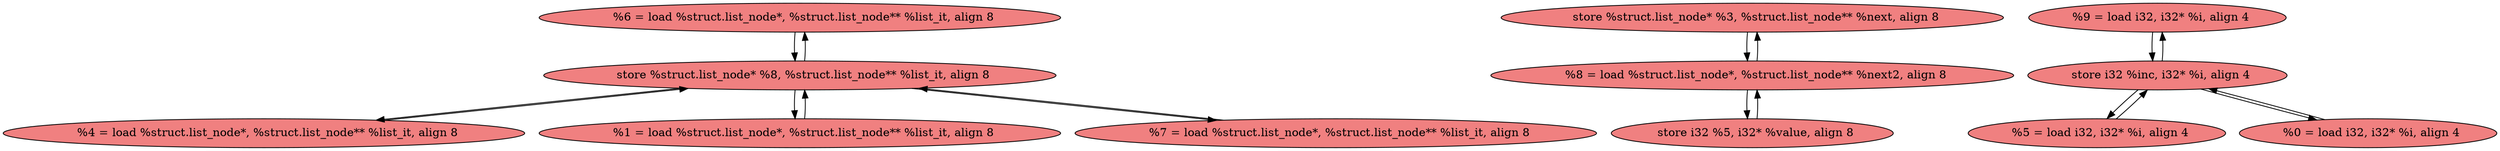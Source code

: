 
digraph G {


node75 [fillcolor=lightcoral,label="  %6 = load %struct.list_node*, %struct.list_node** %list_it, align 8",shape=ellipse,style=filled ]
node72 [fillcolor=lightcoral,label="  %4 = load %struct.list_node*, %struct.list_node** %list_it, align 8",shape=ellipse,style=filled ]
node71 [fillcolor=lightcoral,label="  store %struct.list_node* %3, %struct.list_node** %next, align 8",shape=ellipse,style=filled ]
node65 [fillcolor=lightcoral,label="  %9 = load i32, i32* %i, align 4",shape=ellipse,style=filled ]
node69 [fillcolor=lightcoral,label="  %1 = load %struct.list_node*, %struct.list_node** %list_it, align 8",shape=ellipse,style=filled ]
node74 [fillcolor=lightcoral,label="  %5 = load i32, i32* %i, align 4",shape=ellipse,style=filled ]
node64 [fillcolor=lightcoral,label="  store i32 %inc, i32* %i, align 4",shape=ellipse,style=filled ]
node68 [fillcolor=lightcoral,label="  %7 = load %struct.list_node*, %struct.list_node** %list_it, align 8",shape=ellipse,style=filled ]
node73 [fillcolor=lightcoral,label="  store i32 %5, i32* %value, align 8",shape=ellipse,style=filled ]
node66 [fillcolor=lightcoral,label="  store %struct.list_node* %8, %struct.list_node** %list_it, align 8",shape=ellipse,style=filled ]
node70 [fillcolor=lightcoral,label="  %0 = load i32, i32* %i, align 4",shape=ellipse,style=filled ]
node67 [fillcolor=lightcoral,label="  %8 = load %struct.list_node*, %struct.list_node** %next2, align 8",shape=ellipse,style=filled ]

node66->node72 [ ]
node64->node65 [ ]
node65->node64 [ ]
node69->node66 [ ]
node74->node64 [ ]
node68->node66 [ ]
node72->node66 [ ]
node66->node75 [ ]
node70->node64 [ ]
node73->node67 [ ]
node66->node69 [ ]
node64->node70 [ ]
node75->node66 [ ]
node66->node68 [ ]
node67->node71 [ ]
node71->node67 [ ]
node64->node74 [ ]
node67->node73 [ ]


}
